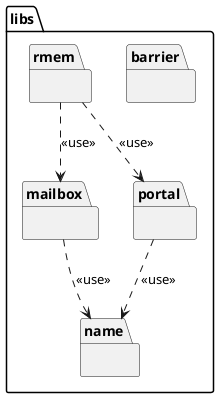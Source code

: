 @startuml

namespace libs {
	namespace barrier {
	}

	namespace name {
	}

	namespace mailbox {
	}

	namespace portal {
	}

	namespace rmem {
	}

	libs.mailbox ..> libs.name    : <<use>>
	libs.portal  ..> libs.name    : <<use>>
	libs.rmem    ..> libs.mailbox : <<use>>
	libs.rmem    ..> libs.portal  : <<use>>
}

@enduml

